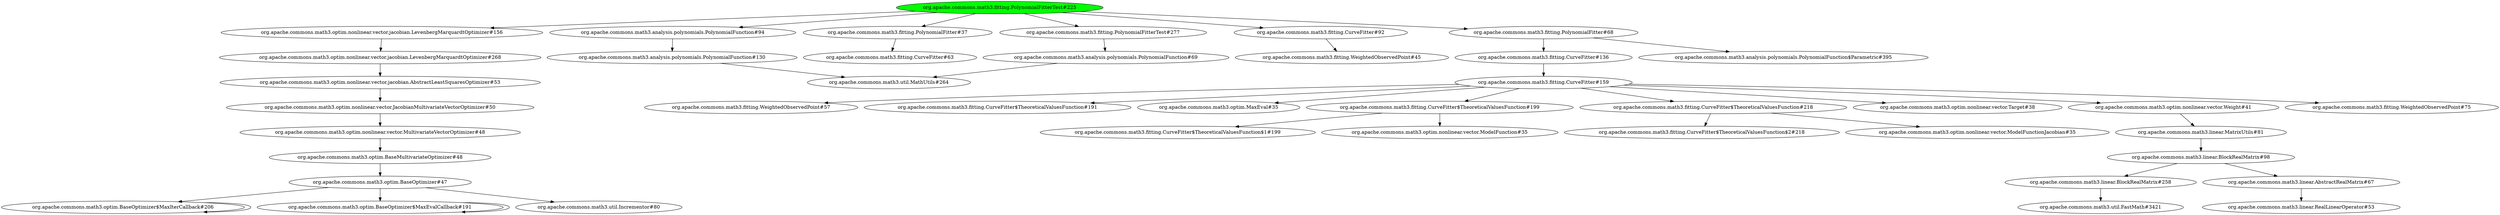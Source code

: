 digraph "cg/org.apache.commons.math3.fitting.PolynomialFitterTest#225"
{
	"org.apache.commons.math3.fitting.PolynomialFitterTest#225" [style=filled,fillcolor=green];
	"org.apache.commons.math3.fitting.PolynomialFitterTest#225" -> "org.apache.commons.math3.fitting.PolynomialFitterTest#277";
	"org.apache.commons.math3.fitting.PolynomialFitterTest#277" -> "org.apache.commons.math3.analysis.polynomials.PolynomialFunction#69";
	"org.apache.commons.math3.analysis.polynomials.PolynomialFunction#69" -> "org.apache.commons.math3.util.MathUtils#264";
	"org.apache.commons.math3.fitting.PolynomialFitterTest#225" -> "org.apache.commons.math3.optim.nonlinear.vector.jacobian.LevenbergMarquardtOptimizer#156";
	"org.apache.commons.math3.optim.nonlinear.vector.jacobian.LevenbergMarquardtOptimizer#156" -> "org.apache.commons.math3.optim.nonlinear.vector.jacobian.LevenbergMarquardtOptimizer#268";
	"org.apache.commons.math3.optim.nonlinear.vector.jacobian.LevenbergMarquardtOptimizer#268" -> "org.apache.commons.math3.optim.nonlinear.vector.jacobian.AbstractLeastSquaresOptimizer#53";
	"org.apache.commons.math3.optim.nonlinear.vector.jacobian.AbstractLeastSquaresOptimizer#53" -> "org.apache.commons.math3.optim.nonlinear.vector.JacobianMultivariateVectorOptimizer#50";
	"org.apache.commons.math3.optim.nonlinear.vector.JacobianMultivariateVectorOptimizer#50" -> "org.apache.commons.math3.optim.nonlinear.vector.MultivariateVectorOptimizer#48";
	"org.apache.commons.math3.optim.nonlinear.vector.MultivariateVectorOptimizer#48" -> "org.apache.commons.math3.optim.BaseMultivariateOptimizer#48";
	"org.apache.commons.math3.optim.BaseMultivariateOptimizer#48" -> "org.apache.commons.math3.optim.BaseOptimizer#47";
	"org.apache.commons.math3.optim.BaseOptimizer#47" -> "org.apache.commons.math3.optim.BaseOptimizer$MaxEvalCallback#191";
	"org.apache.commons.math3.optim.BaseOptimizer$MaxEvalCallback#191" -> "org.apache.commons.math3.optim.BaseOptimizer$MaxEvalCallback#191";
	"org.apache.commons.math3.optim.BaseOptimizer#47" -> "org.apache.commons.math3.util.Incrementor#80";
	"org.apache.commons.math3.optim.BaseOptimizer#47" -> "org.apache.commons.math3.optim.BaseOptimizer$MaxIterCallback#206";
	"org.apache.commons.math3.optim.BaseOptimizer$MaxIterCallback#206" -> "org.apache.commons.math3.optim.BaseOptimizer$MaxIterCallback#206";
	"org.apache.commons.math3.fitting.PolynomialFitterTest#225" -> "org.apache.commons.math3.fitting.PolynomialFitter#37";
	"org.apache.commons.math3.fitting.PolynomialFitter#37" -> "org.apache.commons.math3.fitting.CurveFitter#63";
	"org.apache.commons.math3.fitting.PolynomialFitterTest#225" -> "org.apache.commons.math3.analysis.polynomials.PolynomialFunction#94";
	"org.apache.commons.math3.analysis.polynomials.PolynomialFunction#94" -> "org.apache.commons.math3.analysis.polynomials.PolynomialFunction#130";
	"org.apache.commons.math3.analysis.polynomials.PolynomialFunction#130" -> "org.apache.commons.math3.util.MathUtils#264";
	"org.apache.commons.math3.fitting.PolynomialFitterTest#225" -> "org.apache.commons.math3.fitting.CurveFitter#92";
	"org.apache.commons.math3.fitting.CurveFitter#92" -> "org.apache.commons.math3.fitting.WeightedObservedPoint#45";
	"org.apache.commons.math3.fitting.PolynomialFitterTest#225" -> "org.apache.commons.math3.fitting.PolynomialFitter#68";
	"org.apache.commons.math3.fitting.PolynomialFitter#68" -> "org.apache.commons.math3.analysis.polynomials.PolynomialFunction$Parametric#395";
	"org.apache.commons.math3.fitting.PolynomialFitter#68" -> "org.apache.commons.math3.fitting.CurveFitter#136";
	"org.apache.commons.math3.fitting.CurveFitter#136" -> "org.apache.commons.math3.fitting.CurveFitter#159";
	"org.apache.commons.math3.fitting.CurveFitter#159" -> "org.apache.commons.math3.fitting.WeightedObservedPoint#75";
	"org.apache.commons.math3.fitting.CurveFitter#159" -> "org.apache.commons.math3.fitting.WeightedObservedPoint#57";
	"org.apache.commons.math3.fitting.CurveFitter#159" -> "org.apache.commons.math3.fitting.CurveFitter$TheoreticalValuesFunction#191";
	"org.apache.commons.math3.fitting.CurveFitter#159" -> "org.apache.commons.math3.optim.MaxEval#35";
	"org.apache.commons.math3.fitting.CurveFitter#159" -> "org.apache.commons.math3.fitting.CurveFitter$TheoreticalValuesFunction#199";
	"org.apache.commons.math3.fitting.CurveFitter$TheoreticalValuesFunction#199" -> "org.apache.commons.math3.fitting.CurveFitter$TheoreticalValuesFunction$1#199";
	"org.apache.commons.math3.fitting.CurveFitter$TheoreticalValuesFunction#199" -> "org.apache.commons.math3.optim.nonlinear.vector.ModelFunction#35";
	"org.apache.commons.math3.fitting.CurveFitter#159" -> "org.apache.commons.math3.fitting.CurveFitter$TheoreticalValuesFunction#218";
	"org.apache.commons.math3.fitting.CurveFitter$TheoreticalValuesFunction#218" -> "org.apache.commons.math3.fitting.CurveFitter$TheoreticalValuesFunction$2#218";
	"org.apache.commons.math3.fitting.CurveFitter$TheoreticalValuesFunction#218" -> "org.apache.commons.math3.optim.nonlinear.vector.ModelFunctionJacobian#35";
	"org.apache.commons.math3.fitting.CurveFitter#159" -> "org.apache.commons.math3.optim.nonlinear.vector.Target#38";
	"org.apache.commons.math3.fitting.CurveFitter#159" -> "org.apache.commons.math3.optim.nonlinear.vector.Weight#41";
	"org.apache.commons.math3.optim.nonlinear.vector.Weight#41" -> "org.apache.commons.math3.linear.MatrixUtils#81";
	"org.apache.commons.math3.linear.MatrixUtils#81" -> "org.apache.commons.math3.linear.BlockRealMatrix#98";
	"org.apache.commons.math3.linear.BlockRealMatrix#98" -> "org.apache.commons.math3.linear.AbstractRealMatrix#67";
	"org.apache.commons.math3.linear.AbstractRealMatrix#67" -> "org.apache.commons.math3.linear.RealLinearOperator#53";
	"org.apache.commons.math3.linear.BlockRealMatrix#98" -> "org.apache.commons.math3.linear.BlockRealMatrix#258";
	"org.apache.commons.math3.linear.BlockRealMatrix#258" -> "org.apache.commons.math3.util.FastMath#3421";
}
